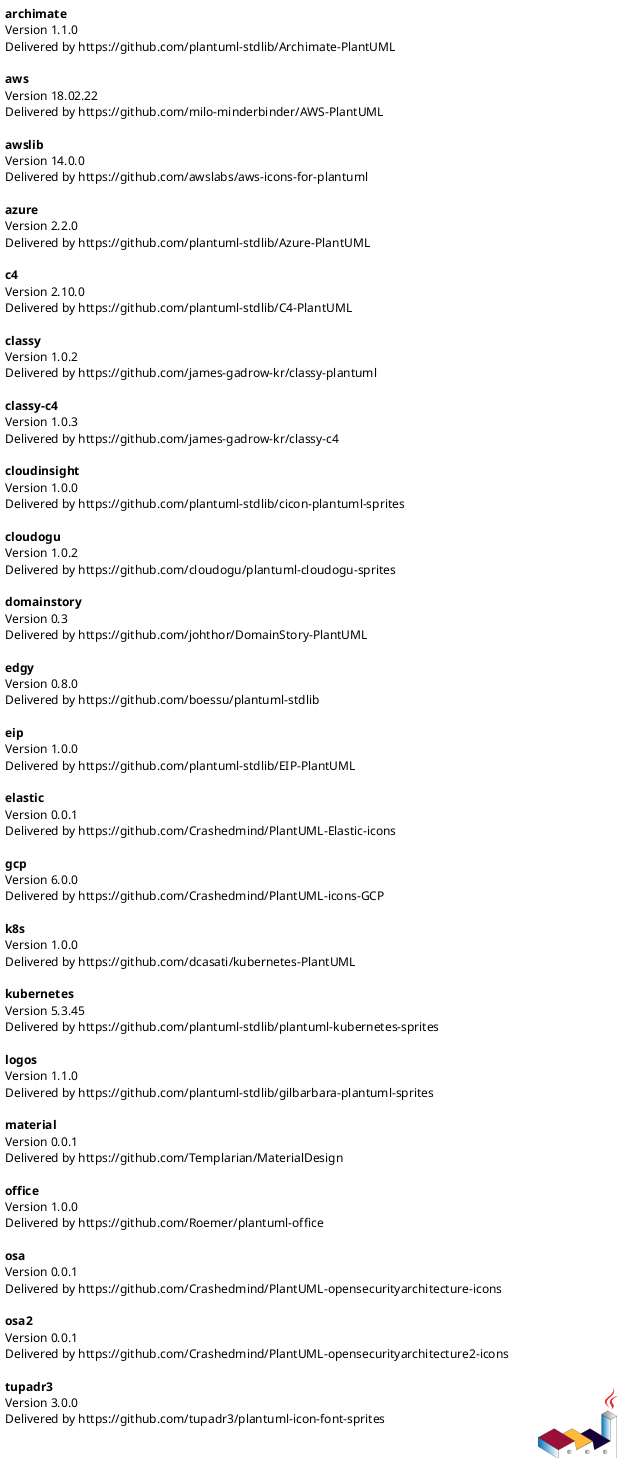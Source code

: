 {
  "sha1": "nh8shlxjh4wjuqm7zxsxf5c1by4jt8i",
  "insertion": {
    "when": "2024-06-04T17:28:38.579Z",
    "url": "https://github.com/Roemer/plantuml-office",
    "user": "plantuml@gmail.com"
  }
}
@startuml
stdlib
@enduml
